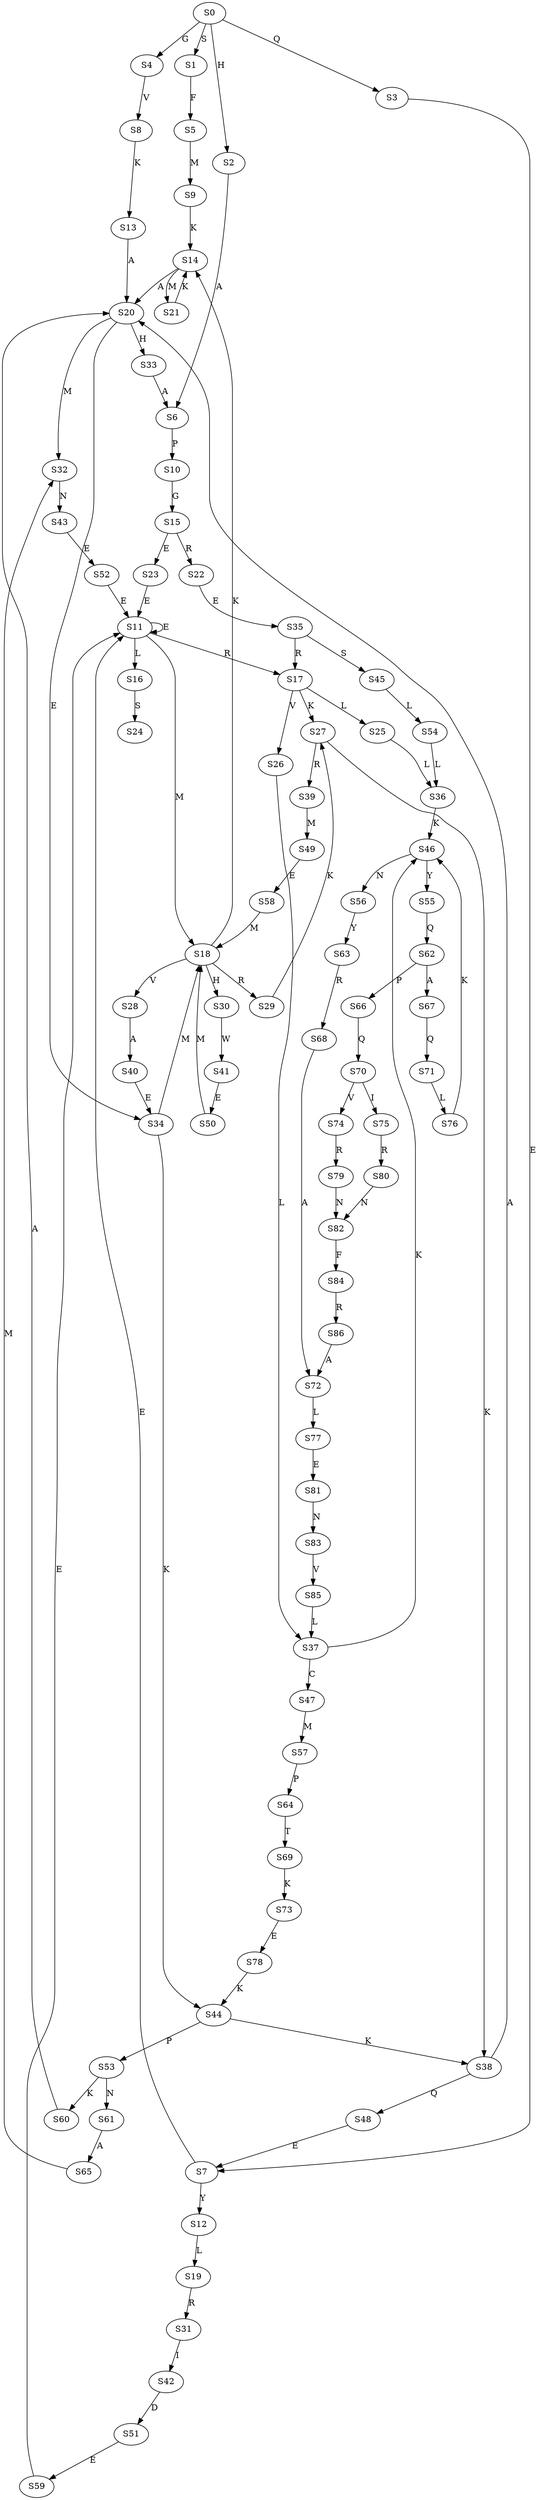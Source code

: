 strict digraph  {
	S0 -> S1 [ label = S ];
	S0 -> S2 [ label = H ];
	S0 -> S3 [ label = Q ];
	S0 -> S4 [ label = G ];
	S1 -> S5 [ label = F ];
	S2 -> S6 [ label = A ];
	S3 -> S7 [ label = E ];
	S4 -> S8 [ label = V ];
	S5 -> S9 [ label = M ];
	S6 -> S10 [ label = P ];
	S7 -> S11 [ label = E ];
	S7 -> S12 [ label = Y ];
	S8 -> S13 [ label = K ];
	S9 -> S14 [ label = K ];
	S10 -> S15 [ label = G ];
	S11 -> S16 [ label = L ];
	S11 -> S17 [ label = R ];
	S11 -> S18 [ label = M ];
	S11 -> S11 [ label = E ];
	S12 -> S19 [ label = L ];
	S13 -> S20 [ label = A ];
	S14 -> S20 [ label = A ];
	S14 -> S21 [ label = M ];
	S15 -> S22 [ label = R ];
	S15 -> S23 [ label = E ];
	S16 -> S24 [ label = S ];
	S17 -> S25 [ label = L ];
	S17 -> S26 [ label = V ];
	S17 -> S27 [ label = K ];
	S18 -> S14 [ label = K ];
	S18 -> S28 [ label = V ];
	S18 -> S29 [ label = R ];
	S18 -> S30 [ label = H ];
	S19 -> S31 [ label = R ];
	S20 -> S32 [ label = M ];
	S20 -> S33 [ label = H ];
	S20 -> S34 [ label = E ];
	S21 -> S14 [ label = K ];
	S22 -> S35 [ label = E ];
	S23 -> S11 [ label = E ];
	S25 -> S36 [ label = L ];
	S26 -> S37 [ label = L ];
	S27 -> S38 [ label = K ];
	S27 -> S39 [ label = R ];
	S28 -> S40 [ label = A ];
	S29 -> S27 [ label = K ];
	S30 -> S41 [ label = W ];
	S31 -> S42 [ label = I ];
	S32 -> S43 [ label = N ];
	S33 -> S6 [ label = A ];
	S34 -> S18 [ label = M ];
	S34 -> S44 [ label = K ];
	S35 -> S17 [ label = R ];
	S35 -> S45 [ label = S ];
	S36 -> S46 [ label = K ];
	S37 -> S47 [ label = C ];
	S37 -> S46 [ label = K ];
	S38 -> S20 [ label = A ];
	S38 -> S48 [ label = Q ];
	S39 -> S49 [ label = M ];
	S40 -> S34 [ label = E ];
	S41 -> S50 [ label = E ];
	S42 -> S51 [ label = D ];
	S43 -> S52 [ label = E ];
	S44 -> S53 [ label = P ];
	S44 -> S38 [ label = K ];
	S45 -> S54 [ label = L ];
	S46 -> S55 [ label = Y ];
	S46 -> S56 [ label = N ];
	S47 -> S57 [ label = M ];
	S48 -> S7 [ label = E ];
	S49 -> S58 [ label = E ];
	S50 -> S18 [ label = M ];
	S51 -> S59 [ label = E ];
	S52 -> S11 [ label = E ];
	S53 -> S60 [ label = K ];
	S53 -> S61 [ label = N ];
	S54 -> S36 [ label = L ];
	S55 -> S62 [ label = Q ];
	S56 -> S63 [ label = Y ];
	S57 -> S64 [ label = P ];
	S58 -> S18 [ label = M ];
	S59 -> S11 [ label = E ];
	S60 -> S20 [ label = A ];
	S61 -> S65 [ label = A ];
	S62 -> S66 [ label = P ];
	S62 -> S67 [ label = A ];
	S63 -> S68 [ label = R ];
	S64 -> S69 [ label = T ];
	S65 -> S32 [ label = M ];
	S66 -> S70 [ label = Q ];
	S67 -> S71 [ label = Q ];
	S68 -> S72 [ label = A ];
	S69 -> S73 [ label = K ];
	S70 -> S74 [ label = V ];
	S70 -> S75 [ label = I ];
	S71 -> S76 [ label = L ];
	S72 -> S77 [ label = L ];
	S73 -> S78 [ label = E ];
	S74 -> S79 [ label = R ];
	S75 -> S80 [ label = R ];
	S76 -> S46 [ label = K ];
	S77 -> S81 [ label = E ];
	S78 -> S44 [ label = K ];
	S79 -> S82 [ label = N ];
	S80 -> S82 [ label = N ];
	S81 -> S83 [ label = N ];
	S82 -> S84 [ label = F ];
	S83 -> S85 [ label = V ];
	S84 -> S86 [ label = R ];
	S85 -> S37 [ label = L ];
	S86 -> S72 [ label = A ];
}
